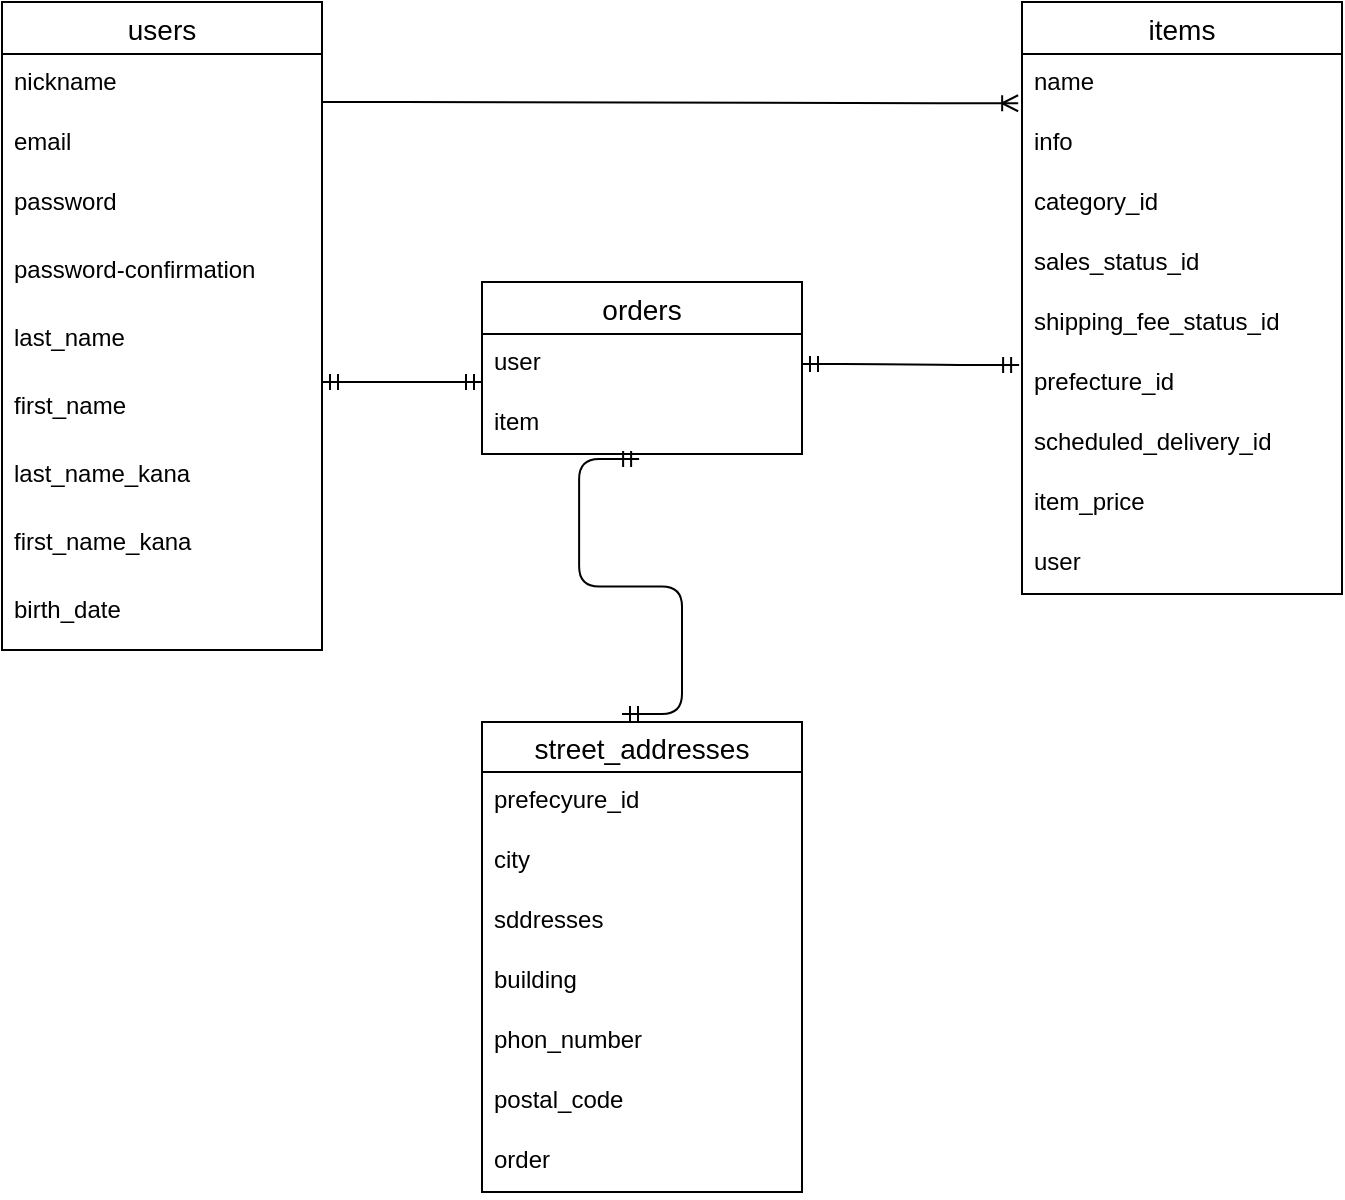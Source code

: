 <mxfile version="13.10.0" type="embed">
    <diagram id="NVlSPG_WbNMOLV90Truu" name="ページ1">
        <mxGraphModel dx="1208" dy="1946" grid="1" gridSize="10" guides="1" tooltips="1" connect="1" arrows="1" fold="1" page="1" pageScale="1" pageWidth="850" pageHeight="1100" math="0" shadow="0">
            <root>
                <mxCell id="0"/>
                <mxCell id="1" parent="0"/>
                <mxCell id="157" value="users" style="swimlane;fontStyle=0;childLayout=stackLayout;horizontal=1;startSize=26;horizontalStack=0;resizeParent=1;resizeParentMax=0;resizeLast=0;collapsible=1;marginBottom=0;align=center;fontSize=14;" vertex="1" parent="1">
                    <mxGeometry x="-800" y="-440" width="160" height="324" as="geometry"/>
                </mxCell>
                <mxCell id="158" value="nickname" style="text;strokeColor=none;fillColor=none;spacingLeft=4;spacingRight=4;overflow=hidden;rotatable=0;points=[[0,0.5],[1,0.5]];portConstraint=eastwest;fontSize=12;" vertex="1" parent="157">
                    <mxGeometry y="26" width="160" height="30" as="geometry"/>
                </mxCell>
                <mxCell id="159" value="email" style="text;strokeColor=none;fillColor=none;spacingLeft=4;spacingRight=4;overflow=hidden;rotatable=0;points=[[0,0.5],[1,0.5]];portConstraint=eastwest;fontSize=12;" vertex="1" parent="157">
                    <mxGeometry y="56" width="160" height="30" as="geometry"/>
                </mxCell>
                <mxCell id="160" value="password" style="text;strokeColor=none;fillColor=none;spacingLeft=4;spacingRight=4;overflow=hidden;rotatable=0;points=[[0,0.5],[1,0.5]];portConstraint=eastwest;fontSize=12;" vertex="1" parent="157">
                    <mxGeometry y="86" width="160" height="34" as="geometry"/>
                </mxCell>
                <mxCell id="162" value="password-confirmation" style="text;strokeColor=none;fillColor=none;spacingLeft=4;spacingRight=4;overflow=hidden;rotatable=0;points=[[0,0.5],[1,0.5]];portConstraint=eastwest;fontSize=12;" vertex="1" parent="157">
                    <mxGeometry y="120" width="160" height="34" as="geometry"/>
                </mxCell>
                <mxCell id="163" value="last_name" style="text;strokeColor=none;fillColor=none;spacingLeft=4;spacingRight=4;overflow=hidden;rotatable=0;points=[[0,0.5],[1,0.5]];portConstraint=eastwest;fontSize=12;" vertex="1" parent="157">
                    <mxGeometry y="154" width="160" height="34" as="geometry"/>
                </mxCell>
                <mxCell id="164" value="first_name" style="text;strokeColor=none;fillColor=none;spacingLeft=4;spacingRight=4;overflow=hidden;rotatable=0;points=[[0,0.5],[1,0.5]];portConstraint=eastwest;fontSize=12;" vertex="1" parent="157">
                    <mxGeometry y="188" width="160" height="34" as="geometry"/>
                </mxCell>
                <mxCell id="165" value="last_name_kana" style="text;strokeColor=none;fillColor=none;spacingLeft=4;spacingRight=4;overflow=hidden;rotatable=0;points=[[0,0.5],[1,0.5]];portConstraint=eastwest;fontSize=12;" vertex="1" parent="157">
                    <mxGeometry y="222" width="160" height="34" as="geometry"/>
                </mxCell>
                <mxCell id="166" value="first_name_kana" style="text;strokeColor=none;fillColor=none;spacingLeft=4;spacingRight=4;overflow=hidden;rotatable=0;points=[[0,0.5],[1,0.5]];portConstraint=eastwest;fontSize=12;" vertex="1" parent="157">
                    <mxGeometry y="256" width="160" height="34" as="geometry"/>
                </mxCell>
                <mxCell id="167" value="birth_date" style="text;strokeColor=none;fillColor=none;spacingLeft=4;spacingRight=4;overflow=hidden;rotatable=0;points=[[0,0.5],[1,0.5]];portConstraint=eastwest;fontSize=12;" vertex="1" parent="157">
                    <mxGeometry y="290" width="160" height="34" as="geometry"/>
                </mxCell>
                <mxCell id="168" value="items" style="swimlane;fontStyle=0;childLayout=stackLayout;horizontal=1;startSize=26;horizontalStack=0;resizeParent=1;resizeParentMax=0;resizeLast=0;collapsible=1;marginBottom=0;align=center;fontSize=14;" vertex="1" parent="1">
                    <mxGeometry x="-290" y="-440" width="160" height="296" as="geometry"/>
                </mxCell>
                <mxCell id="169" value="name" style="text;strokeColor=none;fillColor=none;spacingLeft=4;spacingRight=4;overflow=hidden;rotatable=0;points=[[0,0.5],[1,0.5]];portConstraint=eastwest;fontSize=12;" vertex="1" parent="168">
                    <mxGeometry y="26" width="160" height="30" as="geometry"/>
                </mxCell>
                <mxCell id="170" value="info" style="text;strokeColor=none;fillColor=none;spacingLeft=4;spacingRight=4;overflow=hidden;rotatable=0;points=[[0,0.5],[1,0.5]];portConstraint=eastwest;fontSize=12;" vertex="1" parent="168">
                    <mxGeometry y="56" width="160" height="30" as="geometry"/>
                </mxCell>
                <mxCell id="171" value="category_id" style="text;strokeColor=none;fillColor=none;spacingLeft=4;spacingRight=4;overflow=hidden;rotatable=0;points=[[0,0.5],[1,0.5]];portConstraint=eastwest;fontSize=12;" vertex="1" parent="168">
                    <mxGeometry y="86" width="160" height="30" as="geometry"/>
                </mxCell>
                <mxCell id="172" value="sales_status_id" style="text;strokeColor=none;fillColor=none;spacingLeft=4;spacingRight=4;overflow=hidden;rotatable=0;points=[[0,0.5],[1,0.5]];portConstraint=eastwest;fontSize=12;" vertex="1" parent="168">
                    <mxGeometry y="116" width="160" height="30" as="geometry"/>
                </mxCell>
                <mxCell id="173" value="shipping_fee_status_id" style="text;strokeColor=none;fillColor=none;spacingLeft=4;spacingRight=4;overflow=hidden;rotatable=0;points=[[0,0.5],[1,0.5]];portConstraint=eastwest;fontSize=12;" vertex="1" parent="168">
                    <mxGeometry y="146" width="160" height="30" as="geometry"/>
                </mxCell>
                <mxCell id="174" value="prefecture_id" style="text;strokeColor=none;fillColor=none;spacingLeft=4;spacingRight=4;overflow=hidden;rotatable=0;points=[[0,0.5],[1,0.5]];portConstraint=eastwest;fontSize=12;" vertex="1" parent="168">
                    <mxGeometry y="176" width="160" height="30" as="geometry"/>
                </mxCell>
                <mxCell id="175" value="scheduled_delivery_id" style="text;strokeColor=none;fillColor=none;spacingLeft=4;spacingRight=4;overflow=hidden;rotatable=0;points=[[0,0.5],[1,0.5]];portConstraint=eastwest;fontSize=12;" vertex="1" parent="168">
                    <mxGeometry y="206" width="160" height="30" as="geometry"/>
                </mxCell>
                <mxCell id="176" value="item_price" style="text;strokeColor=none;fillColor=none;spacingLeft=4;spacingRight=4;overflow=hidden;rotatable=0;points=[[0,0.5],[1,0.5]];portConstraint=eastwest;fontSize=12;" vertex="1" parent="168">
                    <mxGeometry y="236" width="160" height="30" as="geometry"/>
                </mxCell>
                <mxCell id="251" value="user" style="text;strokeColor=none;fillColor=none;spacingLeft=4;spacingRight=4;overflow=hidden;rotatable=0;points=[[0,0.5],[1,0.5]];portConstraint=eastwest;fontSize=12;" vertex="1" parent="168">
                    <mxGeometry y="266" width="160" height="30" as="geometry"/>
                </mxCell>
                <mxCell id="182" value="orders" style="swimlane;fontStyle=0;childLayout=stackLayout;horizontal=1;startSize=26;horizontalStack=0;resizeParent=1;resizeParentMax=0;resizeLast=0;collapsible=1;marginBottom=0;align=center;fontSize=14;" vertex="1" parent="1">
                    <mxGeometry x="-560" y="-300" width="160" height="86" as="geometry"/>
                </mxCell>
                <mxCell id="183" value="user" style="text;strokeColor=none;fillColor=none;spacingLeft=4;spacingRight=4;overflow=hidden;rotatable=0;points=[[0,0.5],[1,0.5]];portConstraint=eastwest;fontSize=12;" vertex="1" parent="182">
                    <mxGeometry y="26" width="160" height="30" as="geometry"/>
                </mxCell>
                <mxCell id="184" value="item" style="text;strokeColor=none;fillColor=none;spacingLeft=4;spacingRight=4;overflow=hidden;rotatable=0;points=[[0,0.5],[1,0.5]];portConstraint=eastwest;fontSize=12;" vertex="1" parent="182">
                    <mxGeometry y="56" width="160" height="30" as="geometry"/>
                </mxCell>
                <mxCell id="264" value="street_addresses" style="swimlane;fontStyle=0;childLayout=stackLayout;horizontal=1;startSize=25;horizontalStack=0;resizeParent=1;resizeParentMax=0;resizeLast=0;collapsible=1;marginBottom=0;align=center;fontSize=14;" vertex="1" parent="1">
                    <mxGeometry x="-560" y="-80" width="160" height="235" as="geometry"/>
                </mxCell>
                <mxCell id="265" value="prefecyure_id" style="text;strokeColor=none;fillColor=none;spacingLeft=4;spacingRight=4;overflow=hidden;rotatable=0;points=[[0,0.5],[1,0.5]];portConstraint=eastwest;fontSize=12;" vertex="1" parent="264">
                    <mxGeometry y="25" width="160" height="30" as="geometry"/>
                </mxCell>
                <mxCell id="266" value="city" style="text;strokeColor=none;fillColor=none;spacingLeft=4;spacingRight=4;overflow=hidden;rotatable=0;points=[[0,0.5],[1,0.5]];portConstraint=eastwest;fontSize=12;" vertex="1" parent="264">
                    <mxGeometry y="55" width="160" height="30" as="geometry"/>
                </mxCell>
                <mxCell id="267" value="sddresses" style="text;strokeColor=none;fillColor=none;spacingLeft=4;spacingRight=4;overflow=hidden;rotatable=0;points=[[0,0.5],[1,0.5]];portConstraint=eastwest;fontSize=12;" vertex="1" parent="264">
                    <mxGeometry y="85" width="160" height="30" as="geometry"/>
                </mxCell>
                <mxCell id="268" value="building" style="text;strokeColor=none;fillColor=none;spacingLeft=4;spacingRight=4;overflow=hidden;rotatable=0;points=[[0,0.5],[1,0.5]];portConstraint=eastwest;fontSize=12;" vertex="1" parent="264">
                    <mxGeometry y="115" width="160" height="30" as="geometry"/>
                </mxCell>
                <mxCell id="269" value="phon_number" style="text;strokeColor=none;fillColor=none;spacingLeft=4;spacingRight=4;overflow=hidden;rotatable=0;points=[[0,0.5],[1,0.5]];portConstraint=eastwest;fontSize=12;" vertex="1" parent="264">
                    <mxGeometry y="145" width="160" height="30" as="geometry"/>
                </mxCell>
                <mxCell id="273" value="postal_code" style="text;strokeColor=none;fillColor=none;spacingLeft=4;spacingRight=4;overflow=hidden;rotatable=0;points=[[0,0.5],[1,0.5]];portConstraint=eastwest;fontSize=12;" vertex="1" parent="264">
                    <mxGeometry y="175" width="160" height="30" as="geometry"/>
                </mxCell>
                <mxCell id="274" value="order" style="text;strokeColor=none;fillColor=none;spacingLeft=4;spacingRight=4;overflow=hidden;rotatable=0;points=[[0,0.5],[1,0.5]];portConstraint=eastwest;fontSize=12;" vertex="1" parent="264">
                    <mxGeometry y="205" width="160" height="30" as="geometry"/>
                </mxCell>
                <mxCell id="275" value="" style="edgeStyle=entityRelationEdgeStyle;fontSize=12;html=1;endArrow=ERmandOne;startArrow=ERmandOne;exitX=1;exitY=0.5;exitDx=0;exitDy=0;entryX=-0.009;entryY=0.185;entryDx=0;entryDy=0;entryPerimeter=0;" edge="1" parent="1" source="183" target="174">
                    <mxGeometry width="100" height="100" relative="1" as="geometry">
                        <mxPoint x="-380" y="-50" as="sourcePoint"/>
                        <mxPoint x="-280" y="-150" as="targetPoint"/>
                    </mxGeometry>
                </mxCell>
                <mxCell id="276" value="" style="edgeStyle=entityRelationEdgeStyle;fontSize=12;html=1;endArrow=ERmandOne;startArrow=ERmandOne;" edge="1" parent="1">
                    <mxGeometry width="100" height="100" relative="1" as="geometry">
                        <mxPoint x="-640" y="-250" as="sourcePoint"/>
                        <mxPoint x="-560" y="-250" as="targetPoint"/>
                    </mxGeometry>
                </mxCell>
                <mxCell id="277" value="" style="edgeStyle=entityRelationEdgeStyle;fontSize=12;html=1;endArrow=ERmandOne;startArrow=ERmandOne;entryX=0.491;entryY=1.085;entryDx=0;entryDy=0;entryPerimeter=0;" edge="1" parent="1" target="184">
                    <mxGeometry width="100" height="100" relative="1" as="geometry">
                        <mxPoint x="-490" y="-84" as="sourcePoint"/>
                        <mxPoint x="-480" y="-210" as="targetPoint"/>
                    </mxGeometry>
                </mxCell>
                <mxCell id="284" value="" style="edgeStyle=entityRelationEdgeStyle;fontSize=12;html=1;endArrow=ERoneToMany;entryX=-0.012;entryY=0.821;entryDx=0;entryDy=0;entryPerimeter=0;" edge="1" parent="1" target="169">
                    <mxGeometry width="100" height="100" relative="1" as="geometry">
                        <mxPoint x="-640" y="-390" as="sourcePoint"/>
                        <mxPoint x="-540" y="-490" as="targetPoint"/>
                    </mxGeometry>
                </mxCell>
            </root>
        </mxGraphModel>
    </diagram>
</mxfile>